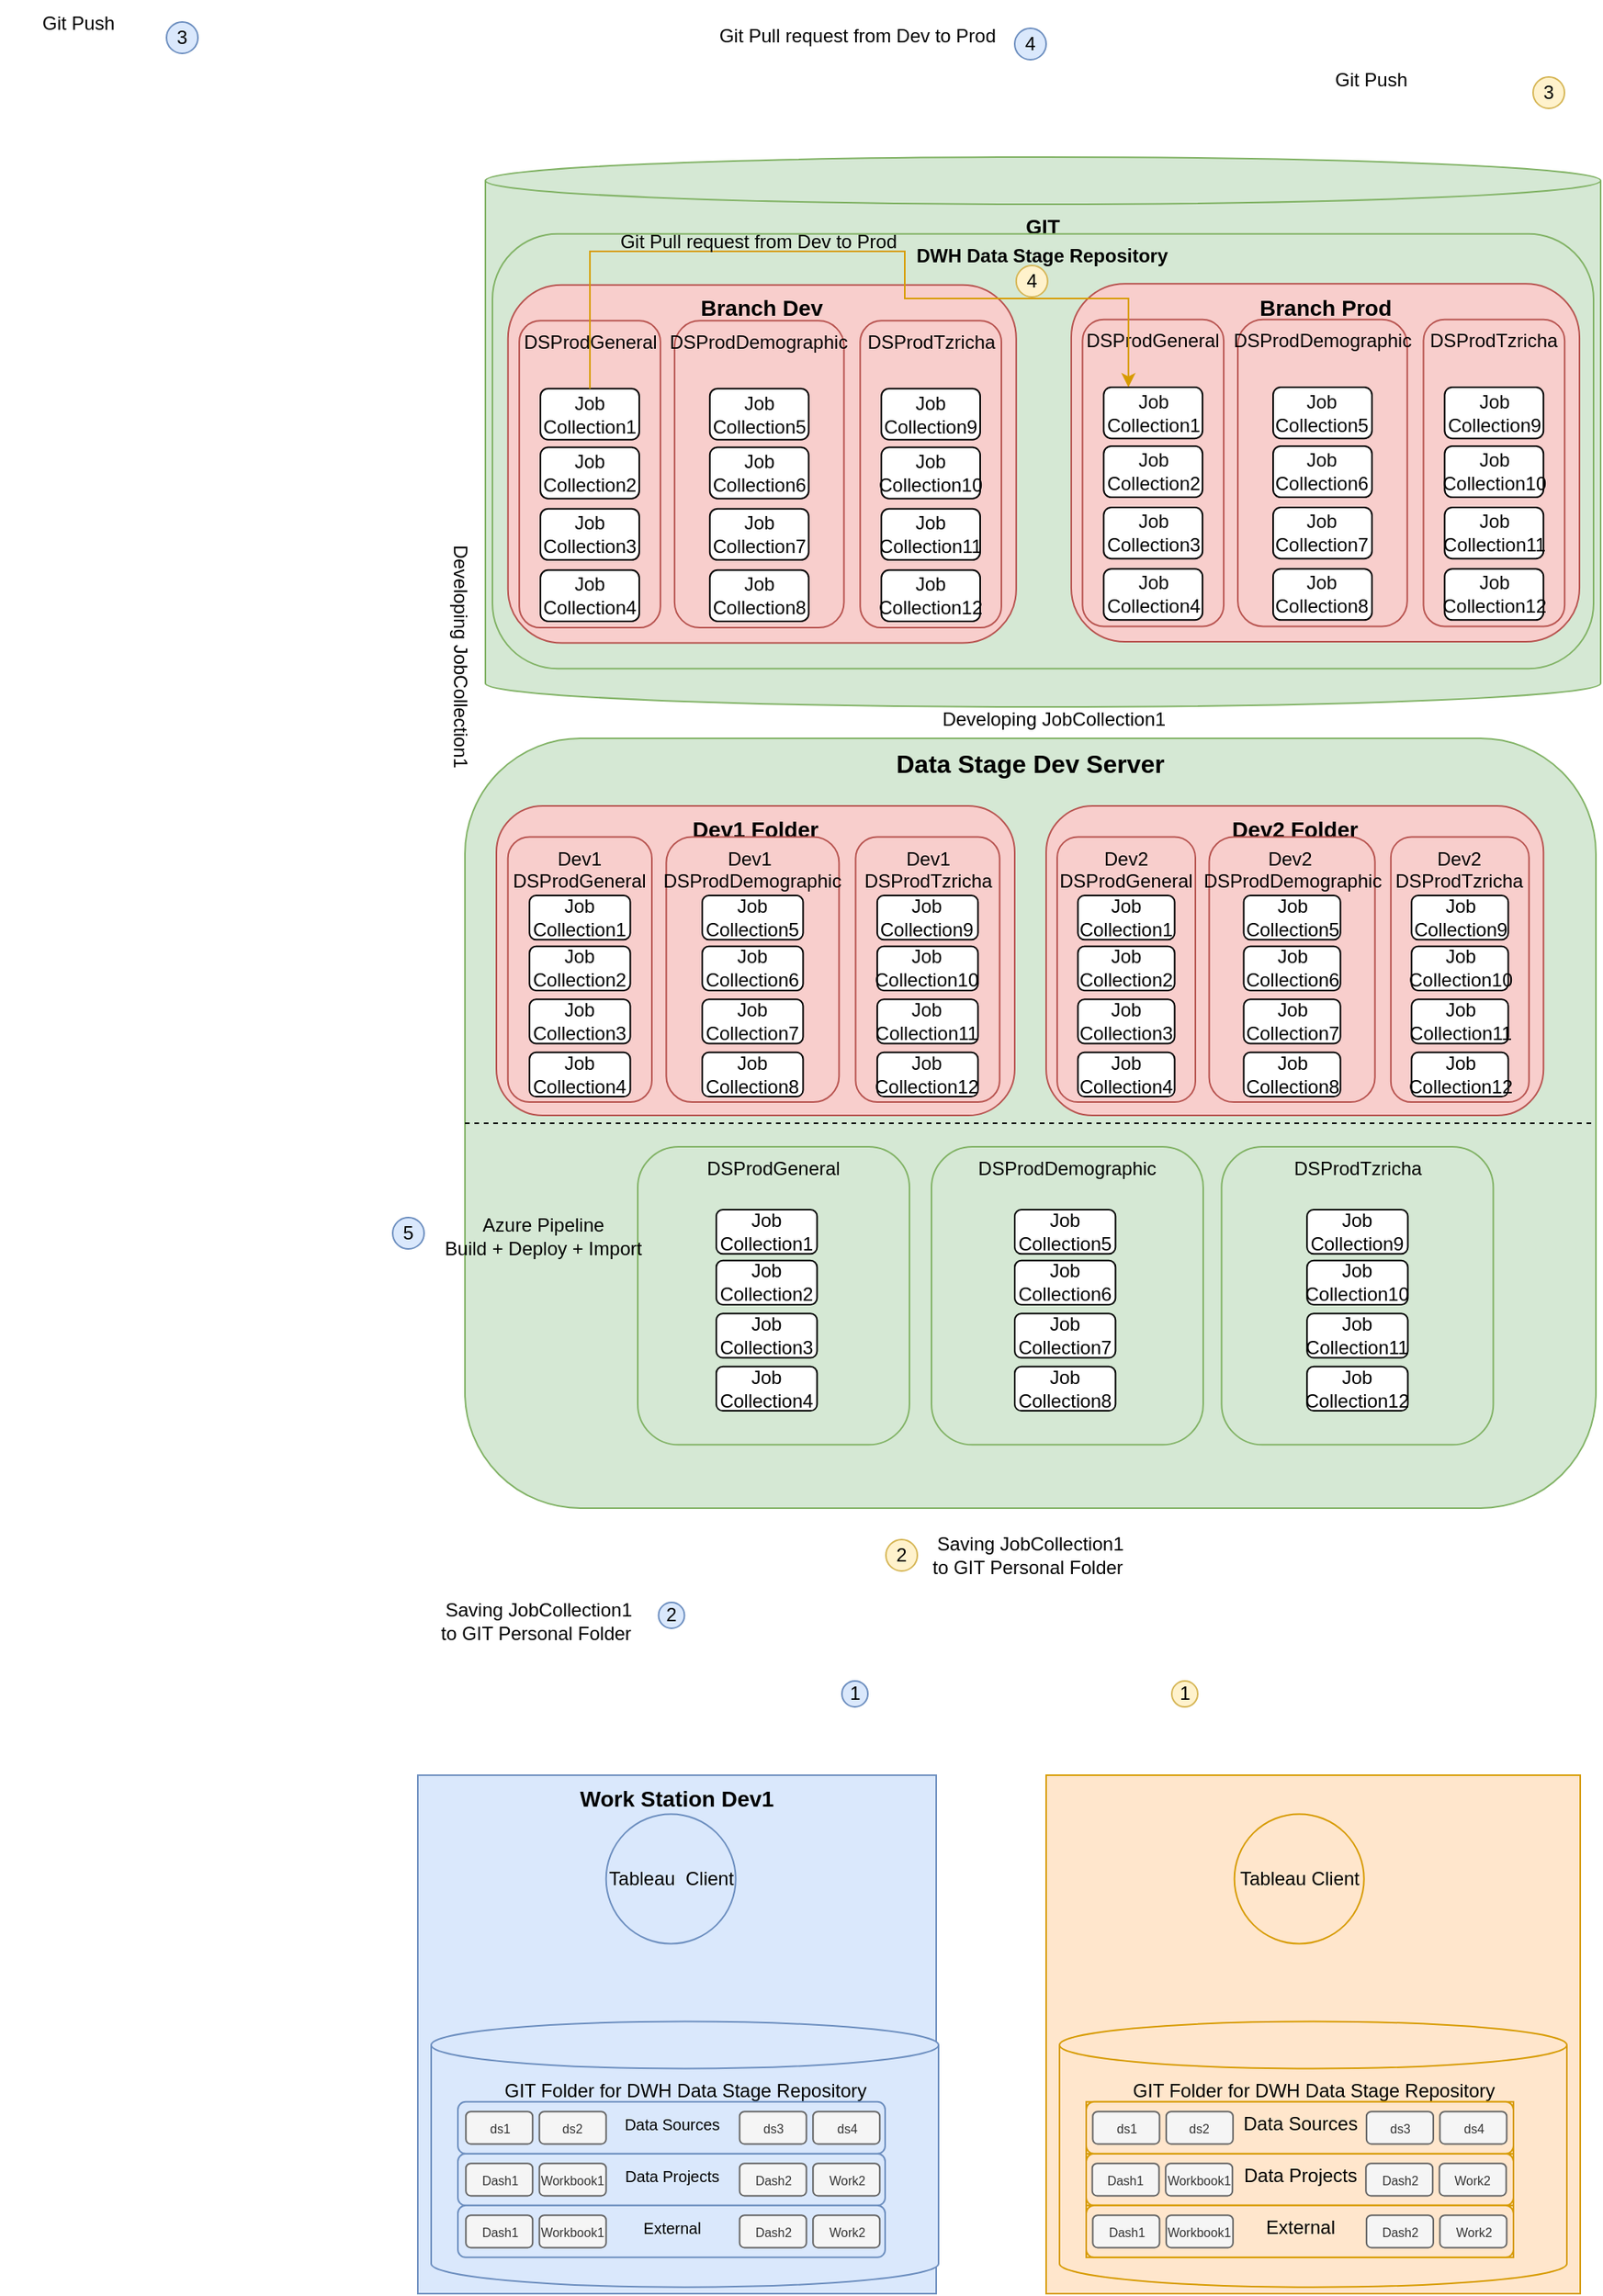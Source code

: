 <mxfile version="21.6.2" type="github">
  <diagram name="‫עמוד-1‬" id="i2Fc2xm11VRdaYwxFgzn">
    <mxGraphModel dx="1434" dy="1876" grid="1" gridSize="10" guides="1" tooltips="1" connect="1" arrows="1" fold="1" page="1" pageScale="1" pageWidth="827" pageHeight="1169" math="0" shadow="0">
      <root>
        <mxCell id="0" />
        <mxCell id="1" parent="0" />
        <mxCell id="d246zdA38Hne-XJqFqv3-174" value="" style="group" parent="1" vertex="1" connectable="0">
          <mxGeometry x="490" y="170" width="720" height="490" as="geometry" />
        </mxCell>
        <mxCell id="d246zdA38Hne-XJqFqv3-11" value="&lt;b&gt;&lt;font style=&quot;font-size: 16px;&quot;&gt;Data Stage Dev Server&lt;/font&gt;&lt;/b&gt;" style="rounded=1;whiteSpace=wrap;html=1;fillColor=#d5e8d4;strokeColor=#82b366;direction=south;verticalAlign=top;" parent="d246zdA38Hne-XJqFqv3-174" vertex="1">
          <mxGeometry width="720" height="490" as="geometry" />
        </mxCell>
        <mxCell id="r5iFqAWKlbIohHAniu_M-5" value="" style="endArrow=none;dashed=1;html=1;rounded=0;exitX=0.5;exitY=1;exitDx=0;exitDy=0;entryX=0.5;entryY=0;entryDx=0;entryDy=0;" parent="d246zdA38Hne-XJqFqv3-174" source="d246zdA38Hne-XJqFqv3-11" target="d246zdA38Hne-XJqFqv3-11" edge="1">
          <mxGeometry width="50" height="50" relative="1" as="geometry">
            <mxPoint x="46.753" y="241.839" as="sourcePoint" />
            <mxPoint x="645.195" y="241.839" as="targetPoint" />
          </mxGeometry>
        </mxCell>
        <mxCell id="d246zdA38Hne-XJqFqv3-79" value="" style="group" parent="d246zdA38Hne-XJqFqv3-174" vertex="1" connectable="0">
          <mxGeometry x="370" y="43" width="316.62" height="197" as="geometry" />
        </mxCell>
        <mxCell id="d246zdA38Hne-XJqFqv3-80" value="Dev2 Folder" style="rounded=1;whiteSpace=wrap;html=1;fillColor=#f8cecc;strokeColor=#b85450;verticalAlign=top;fontStyle=1;fontSize=14;container=0;" parent="d246zdA38Hne-XJqFqv3-79" vertex="1">
          <mxGeometry width="316.62" height="197" as="geometry" />
        </mxCell>
        <mxCell id="d246zdA38Hne-XJqFqv3-81" value="Dev2&lt;br&gt;DSProdGeneral" style="rounded=1;whiteSpace=wrap;html=1;verticalAlign=top;fillColor=#f8cecc;strokeColor=#b85450;container=0;" parent="d246zdA38Hne-XJqFqv3-79" vertex="1">
          <mxGeometry x="7.036" y="19.7" width="87.95" height="168.857" as="geometry" />
        </mxCell>
        <mxCell id="d246zdA38Hne-XJqFqv3-82" value="Dev2&amp;nbsp;&lt;br&gt;DSProdDemographic" style="rounded=1;whiteSpace=wrap;html=1;verticalAlign=top;fillColor=#f8cecc;strokeColor=#b85450;container=0;" parent="d246zdA38Hne-XJqFqv3-79" vertex="1">
          <mxGeometry x="103.781" y="19.7" width="105.54" height="168.857" as="geometry" />
        </mxCell>
        <mxCell id="d246zdA38Hne-XJqFqv3-83" value="Dev2&lt;br&gt;DSProdTzricha" style="rounded=1;whiteSpace=wrap;html=1;verticalAlign=top;fillColor=#f8cecc;strokeColor=#b85450;container=0;" parent="d246zdA38Hne-XJqFqv3-79" vertex="1">
          <mxGeometry x="219.435" y="19.7" width="87.95" height="168.857" as="geometry" />
        </mxCell>
        <mxCell id="d246zdA38Hne-XJqFqv3-84" value="Job Collection1" style="rounded=1;whiteSpace=wrap;html=1;container=0;" parent="d246zdA38Hne-XJqFqv3-79" vertex="1">
          <mxGeometry x="20.229" y="56.989" width="61.565" height="28.143" as="geometry" />
        </mxCell>
        <mxCell id="d246zdA38Hne-XJqFqv3-85" value="Job Collection2" style="rounded=1;whiteSpace=wrap;html=1;container=0;" parent="d246zdA38Hne-XJqFqv3-79" vertex="1">
          <mxGeometry x="20.229" y="89.354" width="61.565" height="28.143" as="geometry" />
        </mxCell>
        <mxCell id="d246zdA38Hne-XJqFqv3-86" value="Job Collection3" style="rounded=1;whiteSpace=wrap;html=1;container=0;" parent="d246zdA38Hne-XJqFqv3-79" vertex="1">
          <mxGeometry x="20.229" y="123.125" width="61.565" height="28.143" as="geometry" />
        </mxCell>
        <mxCell id="d246zdA38Hne-XJqFqv3-87" value="Job Collection4" style="rounded=1;whiteSpace=wrap;html=1;container=0;" parent="d246zdA38Hne-XJqFqv3-79" vertex="1">
          <mxGeometry x="20.229" y="156.896" width="61.565" height="28.143" as="geometry" />
        </mxCell>
        <mxCell id="d246zdA38Hne-XJqFqv3-88" value="Job Collection5" style="rounded=1;whiteSpace=wrap;html=1;container=0;" parent="d246zdA38Hne-XJqFqv3-79" vertex="1">
          <mxGeometry x="125.769" y="56.989" width="61.565" height="28.143" as="geometry" />
        </mxCell>
        <mxCell id="d246zdA38Hne-XJqFqv3-89" value="Job Collection6" style="rounded=1;whiteSpace=wrap;html=1;container=0;" parent="d246zdA38Hne-XJqFqv3-79" vertex="1">
          <mxGeometry x="125.769" y="89.354" width="61.565" height="28.143" as="geometry" />
        </mxCell>
        <mxCell id="d246zdA38Hne-XJqFqv3-90" value="Job Collection7" style="rounded=1;whiteSpace=wrap;html=1;container=0;" parent="d246zdA38Hne-XJqFqv3-79" vertex="1">
          <mxGeometry x="125.769" y="123.125" width="61.565" height="28.143" as="geometry" />
        </mxCell>
        <mxCell id="d246zdA38Hne-XJqFqv3-91" value="Job Collection8" style="rounded=1;whiteSpace=wrap;html=1;container=0;" parent="d246zdA38Hne-XJqFqv3-79" vertex="1">
          <mxGeometry x="125.769" y="156.896" width="61.565" height="28.143" as="geometry" />
        </mxCell>
        <mxCell id="d246zdA38Hne-XJqFqv3-92" value="Job Collection9" style="rounded=1;whiteSpace=wrap;html=1;container=0;" parent="d246zdA38Hne-XJqFqv3-79" vertex="1">
          <mxGeometry x="232.628" y="56.989" width="61.565" height="28.143" as="geometry" />
        </mxCell>
        <mxCell id="d246zdA38Hne-XJqFqv3-93" value="Job Collection10" style="rounded=1;whiteSpace=wrap;html=1;container=0;" parent="d246zdA38Hne-XJqFqv3-79" vertex="1">
          <mxGeometry x="232.628" y="89.354" width="61.565" height="28.143" as="geometry" />
        </mxCell>
        <mxCell id="d246zdA38Hne-XJqFqv3-94" value="Job Collection11" style="rounded=1;whiteSpace=wrap;html=1;container=0;" parent="d246zdA38Hne-XJqFqv3-79" vertex="1">
          <mxGeometry x="232.628" y="123.125" width="61.565" height="28.143" as="geometry" />
        </mxCell>
        <mxCell id="d246zdA38Hne-XJqFqv3-95" value="Job Collection12" style="rounded=1;whiteSpace=wrap;html=1;container=0;" parent="d246zdA38Hne-XJqFqv3-79" vertex="1">
          <mxGeometry x="232.628" y="156.896" width="61.565" height="28.143" as="geometry" />
        </mxCell>
        <mxCell id="d246zdA38Hne-XJqFqv3-78" value="" style="group" parent="d246zdA38Hne-XJqFqv3-174" vertex="1" connectable="0">
          <mxGeometry x="20" y="43" width="330" height="197" as="geometry" />
        </mxCell>
        <mxCell id="d246zdA38Hne-XJqFqv3-13" value="Dev1 Folder" style="rounded=1;whiteSpace=wrap;html=1;fillColor=#f8cecc;strokeColor=#b85450;verticalAlign=top;fontStyle=1;fontSize=14;container=0;" parent="d246zdA38Hne-XJqFqv3-78" vertex="1">
          <mxGeometry width="330" height="197" as="geometry" />
        </mxCell>
        <mxCell id="d246zdA38Hne-XJqFqv3-9" value="Dev1 &lt;br&gt;DSProdGeneral" style="rounded=1;whiteSpace=wrap;html=1;verticalAlign=top;fillColor=#f8cecc;strokeColor=#b85450;container=0;" parent="d246zdA38Hne-XJqFqv3-78" vertex="1">
          <mxGeometry x="7.333" y="19.7" width="91.667" height="168.857" as="geometry" />
        </mxCell>
        <mxCell id="d246zdA38Hne-XJqFqv3-12" value="Dev1&amp;nbsp;&lt;br&gt;DSProdDemographic" style="rounded=1;whiteSpace=wrap;html=1;verticalAlign=top;fillColor=#f8cecc;strokeColor=#b85450;container=0;" parent="d246zdA38Hne-XJqFqv3-78" vertex="1">
          <mxGeometry x="108.167" y="19.7" width="110.0" height="168.857" as="geometry" />
        </mxCell>
        <mxCell id="d246zdA38Hne-XJqFqv3-14" value="Dev1&lt;br&gt;DSProdTzricha" style="rounded=1;whiteSpace=wrap;html=1;verticalAlign=top;fillColor=#f8cecc;strokeColor=#b85450;container=0;" parent="d246zdA38Hne-XJqFqv3-78" vertex="1">
          <mxGeometry x="228.708" y="19.7" width="91.667" height="168.857" as="geometry" />
        </mxCell>
        <mxCell id="r5iFqAWKlbIohHAniu_M-6" value="Job Collection1" style="rounded=1;whiteSpace=wrap;html=1;container=0;" parent="d246zdA38Hne-XJqFqv3-78" vertex="1">
          <mxGeometry x="21.083" y="56.989" width="64.167" height="28.143" as="geometry" />
        </mxCell>
        <mxCell id="d246zdA38Hne-XJqFqv3-28" value="Job Collection2" style="rounded=1;whiteSpace=wrap;html=1;container=0;" parent="d246zdA38Hne-XJqFqv3-78" vertex="1">
          <mxGeometry x="21.083" y="89.354" width="64.167" height="28.143" as="geometry" />
        </mxCell>
        <mxCell id="d246zdA38Hne-XJqFqv3-29" value="Job Collection3" style="rounded=1;whiteSpace=wrap;html=1;container=0;" parent="d246zdA38Hne-XJqFqv3-78" vertex="1">
          <mxGeometry x="21.083" y="123.125" width="64.167" height="28.143" as="geometry" />
        </mxCell>
        <mxCell id="d246zdA38Hne-XJqFqv3-30" value="Job Collection4" style="rounded=1;whiteSpace=wrap;html=1;container=0;" parent="d246zdA38Hne-XJqFqv3-78" vertex="1">
          <mxGeometry x="21.083" y="156.896" width="64.167" height="28.143" as="geometry" />
        </mxCell>
        <mxCell id="d246zdA38Hne-XJqFqv3-31" value="Job Collection5" style="rounded=1;whiteSpace=wrap;html=1;container=0;" parent="d246zdA38Hne-XJqFqv3-78" vertex="1">
          <mxGeometry x="131.083" y="56.989" width="64.167" height="28.143" as="geometry" />
        </mxCell>
        <mxCell id="d246zdA38Hne-XJqFqv3-32" value="Job Collection6" style="rounded=1;whiteSpace=wrap;html=1;container=0;" parent="d246zdA38Hne-XJqFqv3-78" vertex="1">
          <mxGeometry x="131.083" y="89.354" width="64.167" height="28.143" as="geometry" />
        </mxCell>
        <mxCell id="d246zdA38Hne-XJqFqv3-33" value="Job Collection7" style="rounded=1;whiteSpace=wrap;html=1;container=0;" parent="d246zdA38Hne-XJqFqv3-78" vertex="1">
          <mxGeometry x="131.083" y="123.125" width="64.167" height="28.143" as="geometry" />
        </mxCell>
        <mxCell id="d246zdA38Hne-XJqFqv3-34" value="Job Collection8" style="rounded=1;whiteSpace=wrap;html=1;container=0;" parent="d246zdA38Hne-XJqFqv3-78" vertex="1">
          <mxGeometry x="131.083" y="156.896" width="64.167" height="28.143" as="geometry" />
        </mxCell>
        <mxCell id="d246zdA38Hne-XJqFqv3-35" value="Job Collection9" style="rounded=1;whiteSpace=wrap;html=1;container=0;" parent="d246zdA38Hne-XJqFqv3-78" vertex="1">
          <mxGeometry x="242.458" y="56.989" width="64.167" height="28.143" as="geometry" />
        </mxCell>
        <mxCell id="d246zdA38Hne-XJqFqv3-36" value="Job Collection10" style="rounded=1;whiteSpace=wrap;html=1;container=0;" parent="d246zdA38Hne-XJqFqv3-78" vertex="1">
          <mxGeometry x="242.458" y="89.354" width="64.167" height="28.143" as="geometry" />
        </mxCell>
        <mxCell id="d246zdA38Hne-XJqFqv3-37" value="Job Collection11" style="rounded=1;whiteSpace=wrap;html=1;container=0;" parent="d246zdA38Hne-XJqFqv3-78" vertex="1">
          <mxGeometry x="242.458" y="123.125" width="64.167" height="28.143" as="geometry" />
        </mxCell>
        <mxCell id="d246zdA38Hne-XJqFqv3-38" value="Job Collection12" style="rounded=1;whiteSpace=wrap;html=1;container=0;" parent="d246zdA38Hne-XJqFqv3-78" vertex="1">
          <mxGeometry x="242.458" y="156.896" width="64.167" height="28.143" as="geometry" />
        </mxCell>
        <mxCell id="d246zdA38Hne-XJqFqv3-223" value="DSProdTzricha" style="rounded=1;whiteSpace=wrap;html=1;verticalAlign=top;fillColor=#d5e8d4;strokeColor=#82b366;" parent="d246zdA38Hne-XJqFqv3-174" vertex="1">
          <mxGeometry x="481.681" y="260.003" width="172.987" height="189.677" as="geometry" />
        </mxCell>
        <mxCell id="d246zdA38Hne-XJqFqv3-224" value="DSProdDemographic" style="rounded=1;whiteSpace=wrap;html=1;verticalAlign=top;fillColor=#d5e8d4;strokeColor=#82b366;" parent="d246zdA38Hne-XJqFqv3-174" vertex="1">
          <mxGeometry x="297.008" y="260.003" width="172.987" height="189.677" as="geometry" />
        </mxCell>
        <mxCell id="d246zdA38Hne-XJqFqv3-6" value="DSProdGeneral" style="rounded=1;whiteSpace=wrap;html=1;verticalAlign=top;fillColor=#d5e8d4;strokeColor=#82b366;" parent="d246zdA38Hne-XJqFqv3-174" vertex="1">
          <mxGeometry x="109.995" y="260.003" width="172.987" height="189.677" as="geometry" />
        </mxCell>
        <mxCell id="d246zdA38Hne-XJqFqv3-271" value="Job Collection1" style="rounded=1;whiteSpace=wrap;html=1;container=0;" parent="d246zdA38Hne-XJqFqv3-174" vertex="1">
          <mxGeometry x="160.003" y="299.999" width="64.167" height="28.143" as="geometry" />
        </mxCell>
        <mxCell id="d246zdA38Hne-XJqFqv3-272" value="Job Collection2" style="rounded=1;whiteSpace=wrap;html=1;container=0;" parent="d246zdA38Hne-XJqFqv3-174" vertex="1">
          <mxGeometry x="160.003" y="332.364" width="64.167" height="28.143" as="geometry" />
        </mxCell>
        <mxCell id="d246zdA38Hne-XJqFqv3-273" value="Job Collection3" style="rounded=1;whiteSpace=wrap;html=1;container=0;" parent="d246zdA38Hne-XJqFqv3-174" vertex="1">
          <mxGeometry x="160.003" y="366.135" width="64.167" height="28.143" as="geometry" />
        </mxCell>
        <mxCell id="d246zdA38Hne-XJqFqv3-274" value="Job Collection4" style="rounded=1;whiteSpace=wrap;html=1;container=0;" parent="d246zdA38Hne-XJqFqv3-174" vertex="1">
          <mxGeometry x="160.003" y="399.906" width="64.167" height="28.143" as="geometry" />
        </mxCell>
        <mxCell id="d246zdA38Hne-XJqFqv3-275" value="Job Collection5" style="rounded=1;whiteSpace=wrap;html=1;container=0;" parent="d246zdA38Hne-XJqFqv3-174" vertex="1">
          <mxGeometry x="350.003" y="299.999" width="64.167" height="28.143" as="geometry" />
        </mxCell>
        <mxCell id="d246zdA38Hne-XJqFqv3-276" value="Job Collection6" style="rounded=1;whiteSpace=wrap;html=1;container=0;" parent="d246zdA38Hne-XJqFqv3-174" vertex="1">
          <mxGeometry x="350.003" y="332.364" width="64.167" height="28.143" as="geometry" />
        </mxCell>
        <mxCell id="d246zdA38Hne-XJqFqv3-277" value="Job Collection7" style="rounded=1;whiteSpace=wrap;html=1;container=0;" parent="d246zdA38Hne-XJqFqv3-174" vertex="1">
          <mxGeometry x="350.003" y="366.135" width="64.167" height="28.143" as="geometry" />
        </mxCell>
        <mxCell id="d246zdA38Hne-XJqFqv3-278" value="Job Collection8" style="rounded=1;whiteSpace=wrap;html=1;container=0;" parent="d246zdA38Hne-XJqFqv3-174" vertex="1">
          <mxGeometry x="350.003" y="399.906" width="64.167" height="28.143" as="geometry" />
        </mxCell>
        <mxCell id="d246zdA38Hne-XJqFqv3-279" value="Job Collection9" style="rounded=1;whiteSpace=wrap;html=1;container=0;" parent="d246zdA38Hne-XJqFqv3-174" vertex="1">
          <mxGeometry x="536.088" y="299.999" width="64.167" height="28.143" as="geometry" />
        </mxCell>
        <mxCell id="d246zdA38Hne-XJqFqv3-280" value="Job Collection10" style="rounded=1;whiteSpace=wrap;html=1;container=0;" parent="d246zdA38Hne-XJqFqv3-174" vertex="1">
          <mxGeometry x="536.088" y="332.364" width="64.167" height="28.143" as="geometry" />
        </mxCell>
        <mxCell id="d246zdA38Hne-XJqFqv3-281" value="Job Collection11" style="rounded=1;whiteSpace=wrap;html=1;container=0;" parent="d246zdA38Hne-XJqFqv3-174" vertex="1">
          <mxGeometry x="536.088" y="366.135" width="64.167" height="28.143" as="geometry" />
        </mxCell>
        <mxCell id="d246zdA38Hne-XJqFqv3-282" value="Job Collection12" style="rounded=1;whiteSpace=wrap;html=1;container=0;" parent="d246zdA38Hne-XJqFqv3-174" vertex="1">
          <mxGeometry x="536.088" y="399.906" width="64.167" height="28.143" as="geometry" />
        </mxCell>
        <mxCell id="d246zdA38Hne-XJqFqv3-175" value="" style="group;fillColor=#ffe6cc;strokeColor=#d79b00;" parent="1" vertex="1" connectable="0">
          <mxGeometry x="860" y="830" width="340" height="330" as="geometry" />
        </mxCell>
        <mxCell id="d246zdA38Hne-XJqFqv3-177" value="Tableau Client" style="ellipse;whiteSpace=wrap;html=1;aspect=fixed;fillColor=#ffe6cc;strokeColor=#d79b00;" parent="d246zdA38Hne-XJqFqv3-175" vertex="1">
          <mxGeometry x="119.85" y="24.75" width="82.5" height="82.5" as="geometry" />
        </mxCell>
        <mxCell id="d246zdA38Hne-XJqFqv3-178" value="GIT Folder for DWH Data Stage Repository" style="shape=cylinder3;whiteSpace=wrap;html=1;boundedLbl=1;backgroundOutline=1;size=15;fillColor=#ffe6cc;strokeColor=#d79b00;verticalAlign=top;" parent="d246zdA38Hne-XJqFqv3-175" vertex="1">
          <mxGeometry x="8.5" y="156.75" width="323" height="169.125" as="geometry" />
        </mxCell>
        <mxCell id="d246zdA38Hne-XJqFqv3-181" value="" style="group;fillColor=#ffe6cc;strokeColor=#d79b00;" parent="d246zdA38Hne-XJqFqv3-175" vertex="1" connectable="0">
          <mxGeometry x="25.5" y="240.9" width="272" height="33" as="geometry" />
        </mxCell>
        <mxCell id="d246zdA38Hne-XJqFqv3-182" value="Data Projects" style="rounded=1;whiteSpace=wrap;html=1;fillColor=#ffe6cc;strokeColor=#d79b00;verticalAlign=top;" parent="d246zdA38Hne-XJqFqv3-181" vertex="1">
          <mxGeometry width="272" height="33" as="geometry" />
        </mxCell>
        <mxCell id="yuexsXdvfjhhzSVvDChW-5" value="&lt;font style=&quot;font-size: 8px;&quot;&gt;Dash1&lt;/font&gt;" style="rounded=1;whiteSpace=wrap;html=1;container=0;fillColor=#f5f5f5;fontColor=#333333;strokeColor=#666666;" vertex="1" parent="d246zdA38Hne-XJqFqv3-181">
          <mxGeometry x="3.85" y="6.188" width="42.5" height="20.625" as="geometry" />
        </mxCell>
        <mxCell id="yuexsXdvfjhhzSVvDChW-6" value="&lt;font style=&quot;font-size: 8px;&quot;&gt;Workbook1&lt;/font&gt;" style="rounded=1;whiteSpace=wrap;html=1;container=0;fillColor=#f5f5f5;fontColor=#333333;strokeColor=#666666;" vertex="1" parent="d246zdA38Hne-XJqFqv3-181">
          <mxGeometry x="50.6" y="6.188" width="42.5" height="20.625" as="geometry" />
        </mxCell>
        <mxCell id="yuexsXdvfjhhzSVvDChW-7" value="&lt;font style=&quot;font-size: 8px;&quot;&gt;Dash2&lt;/font&gt;" style="rounded=1;whiteSpace=wrap;html=1;container=0;fillColor=#f5f5f5;fontColor=#333333;strokeColor=#666666;" vertex="1" parent="d246zdA38Hne-XJqFqv3-181">
          <mxGeometry x="178.1" y="6.188" width="42.5" height="20.625" as="geometry" />
        </mxCell>
        <mxCell id="yuexsXdvfjhhzSVvDChW-8" value="&lt;font style=&quot;font-size: 8px;&quot;&gt;Work2&lt;/font&gt;" style="rounded=1;whiteSpace=wrap;html=1;container=0;fillColor=#f5f5f5;fontColor=#333333;strokeColor=#666666;" vertex="1" parent="d246zdA38Hne-XJqFqv3-181">
          <mxGeometry x="224.85" y="6.188" width="42.5" height="20.625" as="geometry" />
        </mxCell>
        <mxCell id="d246zdA38Hne-XJqFqv3-187" value="" style="group;fillColor=#ffe6cc;strokeColor=#d79b00;" parent="d246zdA38Hne-XJqFqv3-175" vertex="1" connectable="0">
          <mxGeometry x="25.5" y="273.9" width="272" height="33" as="geometry" />
        </mxCell>
        <mxCell id="d246zdA38Hne-XJqFqv3-188" value="External" style="rounded=1;whiteSpace=wrap;html=1;fillColor=#ffe6cc;strokeColor=#d79b00;verticalAlign=top;" parent="d246zdA38Hne-XJqFqv3-187" vertex="1">
          <mxGeometry width="272" height="33" as="geometry" />
        </mxCell>
        <mxCell id="yuexsXdvfjhhzSVvDChW-9" value="&lt;font style=&quot;font-size: 8px;&quot;&gt;Dash1&lt;/font&gt;" style="rounded=1;whiteSpace=wrap;html=1;container=0;fillColor=#f5f5f5;fontColor=#333333;strokeColor=#666666;" vertex="1" parent="d246zdA38Hne-XJqFqv3-187">
          <mxGeometry x="4.19" y="6.188" width="42.5" height="20.625" as="geometry" />
        </mxCell>
        <mxCell id="yuexsXdvfjhhzSVvDChW-10" value="&lt;font style=&quot;font-size: 8px;&quot;&gt;Workbook1&lt;/font&gt;" style="rounded=1;whiteSpace=wrap;html=1;container=0;fillColor=#f5f5f5;fontColor=#333333;strokeColor=#666666;" vertex="1" parent="d246zdA38Hne-XJqFqv3-187">
          <mxGeometry x="50.94" y="6.188" width="42.5" height="20.625" as="geometry" />
        </mxCell>
        <mxCell id="yuexsXdvfjhhzSVvDChW-11" value="&lt;font style=&quot;font-size: 8px;&quot;&gt;Dash2&lt;/font&gt;" style="rounded=1;whiteSpace=wrap;html=1;container=0;fillColor=#f5f5f5;fontColor=#333333;strokeColor=#666666;" vertex="1" parent="d246zdA38Hne-XJqFqv3-187">
          <mxGeometry x="178.44" y="6.188" width="42.5" height="20.625" as="geometry" />
        </mxCell>
        <mxCell id="yuexsXdvfjhhzSVvDChW-12" value="&lt;font style=&quot;font-size: 8px;&quot;&gt;Work2&lt;/font&gt;" style="rounded=1;whiteSpace=wrap;html=1;container=0;fillColor=#f5f5f5;fontColor=#333333;strokeColor=#666666;" vertex="1" parent="d246zdA38Hne-XJqFqv3-187">
          <mxGeometry x="225.19" y="6.188" width="42.5" height="20.625" as="geometry" />
        </mxCell>
        <mxCell id="d246zdA38Hne-XJqFqv3-193" value="" style="group;fillColor=#ffe6cc;strokeColor=#d79b00;" parent="d246zdA38Hne-XJqFqv3-175" vertex="1" connectable="0">
          <mxGeometry x="25.5" y="207.9" width="272" height="33" as="geometry" />
        </mxCell>
        <mxCell id="d246zdA38Hne-XJqFqv3-194" value="Data Sources" style="rounded=1;whiteSpace=wrap;html=1;fillColor=#ffe6cc;strokeColor=#d79b00;verticalAlign=top;" parent="d246zdA38Hne-XJqFqv3-193" vertex="1">
          <mxGeometry width="272" height="33" as="geometry" />
        </mxCell>
        <mxCell id="yuexsXdvfjhhzSVvDChW-1" value="&lt;font style=&quot;font-size: 8px;&quot;&gt;ds1&lt;/font&gt;" style="rounded=1;whiteSpace=wrap;html=1;container=0;fillColor=#f5f5f5;fontColor=#333333;strokeColor=#666666;" vertex="1" parent="d246zdA38Hne-XJqFqv3-193">
          <mxGeometry x="4.19" y="6.188" width="42.5" height="20.625" as="geometry" />
        </mxCell>
        <mxCell id="yuexsXdvfjhhzSVvDChW-2" value="&lt;font style=&quot;font-size: 8px;&quot;&gt;ds2&lt;/font&gt;" style="rounded=1;whiteSpace=wrap;html=1;container=0;fillColor=#f5f5f5;fontColor=#333333;strokeColor=#666666;" vertex="1" parent="d246zdA38Hne-XJqFqv3-193">
          <mxGeometry x="50.94" y="6.188" width="42.5" height="20.625" as="geometry" />
        </mxCell>
        <mxCell id="yuexsXdvfjhhzSVvDChW-3" value="&lt;font style=&quot;font-size: 8px;&quot;&gt;ds3&lt;/font&gt;" style="rounded=1;whiteSpace=wrap;html=1;container=0;fillColor=#f5f5f5;fontColor=#333333;strokeColor=#666666;" vertex="1" parent="d246zdA38Hne-XJqFqv3-193">
          <mxGeometry x="178.44" y="6.188" width="42.5" height="20.625" as="geometry" />
        </mxCell>
        <mxCell id="yuexsXdvfjhhzSVvDChW-4" value="&lt;font style=&quot;font-size: 8px;&quot;&gt;ds4&lt;/font&gt;" style="rounded=1;whiteSpace=wrap;html=1;container=0;fillColor=#f5f5f5;fontColor=#333333;strokeColor=#666666;" vertex="1" parent="d246zdA38Hne-XJqFqv3-193">
          <mxGeometry x="225.19" y="6.188" width="42.5" height="20.625" as="geometry" />
        </mxCell>
        <mxCell id="d246zdA38Hne-XJqFqv3-173" value="" style="group" parent="1" vertex="1" connectable="0">
          <mxGeometry x="503" y="-200" width="710" height="350" as="geometry" />
        </mxCell>
        <mxCell id="r5iFqAWKlbIohHAniu_M-11" value="&lt;font size=&quot;1&quot; style=&quot;&quot;&gt;&lt;b style=&quot;font-size: 13px;&quot;&gt;GIT&lt;/b&gt;&lt;/font&gt;" style="shape=cylinder3;whiteSpace=wrap;html=1;boundedLbl=1;backgroundOutline=1;size=15;verticalAlign=top;fillColor=#d5e8d4;strokeColor=#82b366;" parent="d246zdA38Hne-XJqFqv3-173" vertex="1">
          <mxGeometry width="710" height="350" as="geometry" />
        </mxCell>
        <mxCell id="d246zdA38Hne-XJqFqv3-59" value="&lt;font style=&quot;font-size: 12px;&quot;&gt;&lt;b&gt;DWH Data Stage Repository&lt;/b&gt;&lt;/font&gt;" style="rounded=1;whiteSpace=wrap;html=1;fillColor=#d5e8d4;strokeColor=#82b366;verticalAlign=top;" parent="d246zdA38Hne-XJqFqv3-173" vertex="1">
          <mxGeometry x="4.494" y="48.837" width="701.013" height="276.744" as="geometry" />
        </mxCell>
        <mxCell id="d246zdA38Hne-XJqFqv3-96" value="" style="group" parent="d246zdA38Hne-XJqFqv3-173" vertex="1" connectable="0">
          <mxGeometry x="14.38" y="81.395" width="323.544" height="238.605" as="geometry" />
        </mxCell>
        <mxCell id="d246zdA38Hne-XJqFqv3-97" value="Branch Dev" style="rounded=1;whiteSpace=wrap;html=1;fillColor=#f8cecc;strokeColor=#b85450;verticalAlign=top;fontStyle=1;fontSize=14;container=0;" parent="d246zdA38Hne-XJqFqv3-96" vertex="1">
          <mxGeometry width="323.544" height="227.907" as="geometry" />
        </mxCell>
        <mxCell id="d246zdA38Hne-XJqFqv3-98" value="DSProdGeneral" style="rounded=1;whiteSpace=wrap;html=1;verticalAlign=top;fillColor=#f8cecc;strokeColor=#b85450;container=0;" parent="d246zdA38Hne-XJqFqv3-96" vertex="1">
          <mxGeometry x="7.19" y="22.791" width="89.873" height="195.349" as="geometry" />
        </mxCell>
        <mxCell id="d246zdA38Hne-XJqFqv3-99" value="DSProdDemographic" style="rounded=1;whiteSpace=wrap;html=1;verticalAlign=top;fillColor=#f8cecc;strokeColor=#b85450;container=0;" parent="d246zdA38Hne-XJqFqv3-96" vertex="1">
          <mxGeometry x="106.051" y="22.791" width="107.848" height="195.349" as="geometry" />
        </mxCell>
        <mxCell id="d246zdA38Hne-XJqFqv3-100" value="DSProdTzricha" style="rounded=1;whiteSpace=wrap;html=1;verticalAlign=top;fillColor=#f8cecc;strokeColor=#b85450;container=0;" parent="d246zdA38Hne-XJqFqv3-96" vertex="1">
          <mxGeometry x="224.234" y="22.791" width="89.873" height="195.349" as="geometry" />
        </mxCell>
        <mxCell id="d246zdA38Hne-XJqFqv3-101" value="Job Collection1" style="rounded=1;whiteSpace=wrap;html=1;container=0;" parent="d246zdA38Hne-XJqFqv3-96" vertex="1">
          <mxGeometry x="20.671" y="65.93" width="62.911" height="32.558" as="geometry" />
        </mxCell>
        <mxCell id="d246zdA38Hne-XJqFqv3-102" value="Job Collection2" style="rounded=1;whiteSpace=wrap;html=1;container=0;" parent="d246zdA38Hne-XJqFqv3-96" vertex="1">
          <mxGeometry x="20.671" y="103.372" width="62.911" height="32.558" as="geometry" />
        </mxCell>
        <mxCell id="d246zdA38Hne-XJqFqv3-103" value="Job Collection3" style="rounded=1;whiteSpace=wrap;html=1;container=0;" parent="d246zdA38Hne-XJqFqv3-96" vertex="1">
          <mxGeometry x="20.671" y="142.442" width="62.911" height="32.558" as="geometry" />
        </mxCell>
        <mxCell id="d246zdA38Hne-XJqFqv3-104" value="Job Collection4" style="rounded=1;whiteSpace=wrap;html=1;container=0;" parent="d246zdA38Hne-XJqFqv3-96" vertex="1">
          <mxGeometry x="20.671" y="181.512" width="62.911" height="32.558" as="geometry" />
        </mxCell>
        <mxCell id="d246zdA38Hne-XJqFqv3-105" value="Job Collection5" style="rounded=1;whiteSpace=wrap;html=1;container=0;" parent="d246zdA38Hne-XJqFqv3-96" vertex="1">
          <mxGeometry x="128.519" y="65.93" width="62.911" height="32.558" as="geometry" />
        </mxCell>
        <mxCell id="d246zdA38Hne-XJqFqv3-106" value="Job Collection6" style="rounded=1;whiteSpace=wrap;html=1;container=0;" parent="d246zdA38Hne-XJqFqv3-96" vertex="1">
          <mxGeometry x="128.519" y="103.372" width="62.911" height="32.558" as="geometry" />
        </mxCell>
        <mxCell id="d246zdA38Hne-XJqFqv3-107" value="Job Collection7" style="rounded=1;whiteSpace=wrap;html=1;container=0;" parent="d246zdA38Hne-XJqFqv3-96" vertex="1">
          <mxGeometry x="128.519" y="142.442" width="62.911" height="32.558" as="geometry" />
        </mxCell>
        <mxCell id="d246zdA38Hne-XJqFqv3-108" value="Job Collection8" style="rounded=1;whiteSpace=wrap;html=1;container=0;" parent="d246zdA38Hne-XJqFqv3-96" vertex="1">
          <mxGeometry x="128.519" y="181.512" width="62.911" height="32.558" as="geometry" />
        </mxCell>
        <mxCell id="d246zdA38Hne-XJqFqv3-109" value="Job Collection9" style="rounded=1;whiteSpace=wrap;html=1;container=0;" parent="d246zdA38Hne-XJqFqv3-96" vertex="1">
          <mxGeometry x="237.715" y="65.93" width="62.911" height="32.558" as="geometry" />
        </mxCell>
        <mxCell id="d246zdA38Hne-XJqFqv3-110" value="Job Collection10" style="rounded=1;whiteSpace=wrap;html=1;container=0;" parent="d246zdA38Hne-XJqFqv3-96" vertex="1">
          <mxGeometry x="237.715" y="103.372" width="62.911" height="32.558" as="geometry" />
        </mxCell>
        <mxCell id="d246zdA38Hne-XJqFqv3-111" value="Job Collection11" style="rounded=1;whiteSpace=wrap;html=1;container=0;" parent="d246zdA38Hne-XJqFqv3-96" vertex="1">
          <mxGeometry x="237.715" y="142.442" width="62.911" height="32.558" as="geometry" />
        </mxCell>
        <mxCell id="d246zdA38Hne-XJqFqv3-112" value="Job Collection12" style="rounded=1;whiteSpace=wrap;html=1;container=0;" parent="d246zdA38Hne-XJqFqv3-96" vertex="1">
          <mxGeometry x="237.715" y="181.512" width="62.911" height="32.558" as="geometry" />
        </mxCell>
        <mxCell id="d246zdA38Hne-XJqFqv3-226" value="Developing JobCollection1" style="text;html=1;strokeColor=none;fillColor=none;align=center;verticalAlign=middle;whiteSpace=wrap;rounded=0;rotation=90;" parent="d246zdA38Hne-XJqFqv3-96" vertex="1">
          <mxGeometry x="-110.38" y="221.605" width="160" height="30" as="geometry" />
        </mxCell>
        <mxCell id="d246zdA38Hne-XJqFqv3-113" value="" style="group" parent="d246zdA38Hne-XJqFqv3-173" vertex="1" connectable="0">
          <mxGeometry x="372.975" y="80.581" width="323.544" height="227.907" as="geometry" />
        </mxCell>
        <mxCell id="d246zdA38Hne-XJqFqv3-114" value="Branch Prod" style="rounded=1;whiteSpace=wrap;html=1;fillColor=#f8cecc;strokeColor=#b85450;verticalAlign=top;fontStyle=1;fontSize=14;container=0;" parent="d246zdA38Hne-XJqFqv3-113" vertex="1">
          <mxGeometry width="323.544" height="227.907" as="geometry" />
        </mxCell>
        <mxCell id="d246zdA38Hne-XJqFqv3-115" value="DSProdGeneral" style="rounded=1;whiteSpace=wrap;html=1;verticalAlign=top;fillColor=#f8cecc;strokeColor=#b85450;container=0;" parent="d246zdA38Hne-XJqFqv3-113" vertex="1">
          <mxGeometry x="7.19" y="22.791" width="89.873" height="195.349" as="geometry" />
        </mxCell>
        <mxCell id="d246zdA38Hne-XJqFqv3-116" value="DSProdDemographic" style="rounded=1;whiteSpace=wrap;html=1;verticalAlign=top;fillColor=#f8cecc;strokeColor=#b85450;container=0;" parent="d246zdA38Hne-XJqFqv3-113" vertex="1">
          <mxGeometry x="106.051" y="22.791" width="107.848" height="195.349" as="geometry" />
        </mxCell>
        <mxCell id="d246zdA38Hne-XJqFqv3-117" value="DSProdTzricha" style="rounded=1;whiteSpace=wrap;html=1;verticalAlign=top;fillColor=#f8cecc;strokeColor=#b85450;container=0;" parent="d246zdA38Hne-XJqFqv3-113" vertex="1">
          <mxGeometry x="224.234" y="22.791" width="89.873" height="195.349" as="geometry" />
        </mxCell>
        <mxCell id="d246zdA38Hne-XJqFqv3-118" value="Job Collection1" style="rounded=1;whiteSpace=wrap;html=1;container=0;" parent="d246zdA38Hne-XJqFqv3-113" vertex="1">
          <mxGeometry x="20.671" y="65.93" width="62.911" height="32.558" as="geometry" />
        </mxCell>
        <mxCell id="d246zdA38Hne-XJqFqv3-119" value="Job Collection2" style="rounded=1;whiteSpace=wrap;html=1;container=0;" parent="d246zdA38Hne-XJqFqv3-113" vertex="1">
          <mxGeometry x="20.671" y="103.372" width="62.911" height="32.558" as="geometry" />
        </mxCell>
        <mxCell id="d246zdA38Hne-XJqFqv3-120" value="Job Collection3" style="rounded=1;whiteSpace=wrap;html=1;container=0;" parent="d246zdA38Hne-XJqFqv3-113" vertex="1">
          <mxGeometry x="20.671" y="142.442" width="62.911" height="32.558" as="geometry" />
        </mxCell>
        <mxCell id="d246zdA38Hne-XJqFqv3-121" value="Job Collection4" style="rounded=1;whiteSpace=wrap;html=1;container=0;" parent="d246zdA38Hne-XJqFqv3-113" vertex="1">
          <mxGeometry x="20.671" y="181.512" width="62.911" height="32.558" as="geometry" />
        </mxCell>
        <mxCell id="d246zdA38Hne-XJqFqv3-122" value="Job Collection5" style="rounded=1;whiteSpace=wrap;html=1;container=0;" parent="d246zdA38Hne-XJqFqv3-113" vertex="1">
          <mxGeometry x="128.519" y="65.93" width="62.911" height="32.558" as="geometry" />
        </mxCell>
        <mxCell id="d246zdA38Hne-XJqFqv3-123" value="Job Collection6" style="rounded=1;whiteSpace=wrap;html=1;container=0;" parent="d246zdA38Hne-XJqFqv3-113" vertex="1">
          <mxGeometry x="128.519" y="103.372" width="62.911" height="32.558" as="geometry" />
        </mxCell>
        <mxCell id="d246zdA38Hne-XJqFqv3-124" value="Job Collection7" style="rounded=1;whiteSpace=wrap;html=1;container=0;" parent="d246zdA38Hne-XJqFqv3-113" vertex="1">
          <mxGeometry x="128.519" y="142.442" width="62.911" height="32.558" as="geometry" />
        </mxCell>
        <mxCell id="d246zdA38Hne-XJqFqv3-125" value="Job Collection8" style="rounded=1;whiteSpace=wrap;html=1;container=0;" parent="d246zdA38Hne-XJqFqv3-113" vertex="1">
          <mxGeometry x="128.519" y="181.512" width="62.911" height="32.558" as="geometry" />
        </mxCell>
        <mxCell id="d246zdA38Hne-XJqFqv3-126" value="Job Collection9" style="rounded=1;whiteSpace=wrap;html=1;container=0;" parent="d246zdA38Hne-XJqFqv3-113" vertex="1">
          <mxGeometry x="237.715" y="65.93" width="62.911" height="32.558" as="geometry" />
        </mxCell>
        <mxCell id="d246zdA38Hne-XJqFqv3-127" value="Job Collection10" style="rounded=1;whiteSpace=wrap;html=1;container=0;" parent="d246zdA38Hne-XJqFqv3-113" vertex="1">
          <mxGeometry x="237.715" y="103.372" width="62.911" height="32.558" as="geometry" />
        </mxCell>
        <mxCell id="d246zdA38Hne-XJqFqv3-128" value="Job Collection11" style="rounded=1;whiteSpace=wrap;html=1;container=0;" parent="d246zdA38Hne-XJqFqv3-113" vertex="1">
          <mxGeometry x="237.715" y="142.442" width="62.911" height="32.558" as="geometry" />
        </mxCell>
        <mxCell id="d246zdA38Hne-XJqFqv3-129" value="Job Collection12" style="rounded=1;whiteSpace=wrap;html=1;container=0;" parent="d246zdA38Hne-XJqFqv3-113" vertex="1">
          <mxGeometry x="237.715" y="181.512" width="62.911" height="32.558" as="geometry" />
        </mxCell>
        <mxCell id="d246zdA38Hne-XJqFqv3-305" style="edgeStyle=orthogonalEdgeStyle;rounded=0;orthogonalLoop=1;jettySize=auto;html=1;entryX=0.25;entryY=0;entryDx=0;entryDy=0;fillColor=#ffe6cc;strokeColor=#d79b00;" parent="d246zdA38Hne-XJqFqv3-173" source="d246zdA38Hne-XJqFqv3-101" target="d246zdA38Hne-XJqFqv3-118" edge="1">
          <mxGeometry relative="1" as="geometry">
            <Array as="points">
              <mxPoint x="67" y="60" />
              <mxPoint x="267" y="60" />
              <mxPoint x="267" y="90" />
              <mxPoint x="409" y="90" />
            </Array>
          </mxGeometry>
        </mxCell>
        <mxCell id="d246zdA38Hne-XJqFqv3-306" value="4" style="ellipse;whiteSpace=wrap;html=1;aspect=fixed;fillColor=#fff2cc;strokeColor=#d6b656;" parent="d246zdA38Hne-XJqFqv3-173" vertex="1">
          <mxGeometry x="337.92" y="69" width="20" height="20" as="geometry" />
        </mxCell>
        <mxCell id="d246zdA38Hne-XJqFqv3-307" value="Git Pull request from Dev to Prod" style="text;html=1;strokeColor=none;fillColor=none;align=center;verticalAlign=middle;whiteSpace=wrap;rounded=0;rotation=0;" parent="d246zdA38Hne-XJqFqv3-173" vertex="1">
          <mxGeometry x="84.15" y="39" width="180" height="30" as="geometry" />
        </mxCell>
        <mxCell id="d246zdA38Hne-XJqFqv3-199" value="" style="group" parent="1" vertex="1" connectable="0">
          <mxGeometry x="460" y="830" width="340" height="330" as="geometry" />
        </mxCell>
        <mxCell id="d246zdA38Hne-XJqFqv3-200" value="&lt;b&gt;&lt;font style=&quot;font-size: 14px;&quot;&gt;Work Station Dev1&lt;/font&gt;&lt;/b&gt;" style="whiteSpace=wrap;html=1;aspect=fixed;verticalAlign=top;fillColor=#dae8fc;strokeColor=#6c8ebf;" parent="d246zdA38Hne-XJqFqv3-199" vertex="1">
          <mxGeometry width="330" height="330" as="geometry" />
        </mxCell>
        <mxCell id="d246zdA38Hne-XJqFqv3-201" value="Tableau&amp;nbsp;&amp;nbsp;Client" style="ellipse;whiteSpace=wrap;html=1;aspect=fixed;fillColor=#dae8fc;strokeColor=#6c8ebf;" parent="d246zdA38Hne-XJqFqv3-199" vertex="1">
          <mxGeometry x="119.85" y="24.75" width="82.5" height="82.5" as="geometry" />
        </mxCell>
        <mxCell id="d246zdA38Hne-XJqFqv3-202" value="GIT Folder for DWH Data Stage Repository" style="shape=cylinder3;whiteSpace=wrap;html=1;boundedLbl=1;backgroundOutline=1;size=15;fillColor=#dae8fc;strokeColor=#6c8ebf;verticalAlign=top;" parent="d246zdA38Hne-XJqFqv3-199" vertex="1">
          <mxGeometry x="8.5" y="156.75" width="323" height="169.125" as="geometry" />
        </mxCell>
        <mxCell id="d246zdA38Hne-XJqFqv3-205" value="" style="group" parent="d246zdA38Hne-XJqFqv3-199" vertex="1" connectable="0">
          <mxGeometry x="25.5" y="240.9" width="272" height="33" as="geometry" />
        </mxCell>
        <mxCell id="d246zdA38Hne-XJqFqv3-206" value="&lt;font style=&quot;font-size: 10px;&quot;&gt;Data Projects&lt;/font&gt;" style="rounded=1;whiteSpace=wrap;html=1;fillColor=#dae8fc;strokeColor=#6c8ebf;verticalAlign=top;" parent="d246zdA38Hne-XJqFqv3-205" vertex="1">
          <mxGeometry width="272" height="33" as="geometry" />
        </mxCell>
        <mxCell id="d246zdA38Hne-XJqFqv3-207" value="&lt;font style=&quot;font-size: 8px;&quot;&gt;Dash1&lt;/font&gt;" style="rounded=1;whiteSpace=wrap;html=1;container=0;fillColor=#f5f5f5;fontColor=#333333;strokeColor=#666666;" parent="d246zdA38Hne-XJqFqv3-205" vertex="1">
          <mxGeometry x="5.1" y="6.188" width="42.5" height="20.625" as="geometry" />
        </mxCell>
        <mxCell id="d246zdA38Hne-XJqFqv3-208" value="&lt;font style=&quot;font-size: 8px;&quot;&gt;Workbook1&lt;/font&gt;" style="rounded=1;whiteSpace=wrap;html=1;container=0;fillColor=#f5f5f5;fontColor=#333333;strokeColor=#666666;" parent="d246zdA38Hne-XJqFqv3-205" vertex="1">
          <mxGeometry x="51.85" y="6.188" width="42.5" height="20.625" as="geometry" />
        </mxCell>
        <mxCell id="d246zdA38Hne-XJqFqv3-209" value="&lt;font style=&quot;font-size: 8px;&quot;&gt;Dash2&lt;/font&gt;" style="rounded=1;whiteSpace=wrap;html=1;container=0;fillColor=#f5f5f5;fontColor=#333333;strokeColor=#666666;" parent="d246zdA38Hne-XJqFqv3-205" vertex="1">
          <mxGeometry x="179.35" y="6.188" width="42.5" height="20.625" as="geometry" />
        </mxCell>
        <mxCell id="d246zdA38Hne-XJqFqv3-210" value="&lt;font style=&quot;font-size: 8px;&quot;&gt;Work2&lt;/font&gt;" style="rounded=1;whiteSpace=wrap;html=1;container=0;fillColor=#f5f5f5;fontColor=#333333;strokeColor=#666666;" parent="d246zdA38Hne-XJqFqv3-205" vertex="1">
          <mxGeometry x="226.1" y="6.188" width="42.5" height="20.625" as="geometry" />
        </mxCell>
        <mxCell id="d246zdA38Hne-XJqFqv3-211" value="" style="group" parent="d246zdA38Hne-XJqFqv3-199" vertex="1" connectable="0">
          <mxGeometry x="25.5" y="273.9" width="272" height="33" as="geometry" />
        </mxCell>
        <mxCell id="d246zdA38Hne-XJqFqv3-212" value="&lt;font style=&quot;font-size: 10px;&quot;&gt;External&lt;/font&gt;" style="rounded=1;whiteSpace=wrap;html=1;fillColor=#dae8fc;strokeColor=#6c8ebf;verticalAlign=top;" parent="d246zdA38Hne-XJqFqv3-211" vertex="1">
          <mxGeometry width="272" height="33" as="geometry" />
        </mxCell>
        <mxCell id="d246zdA38Hne-XJqFqv3-213" value="&lt;font style=&quot;font-size: 8px;&quot;&gt;Dash1&lt;/font&gt;" style="rounded=1;whiteSpace=wrap;html=1;container=0;fillColor=#f5f5f5;fontColor=#333333;strokeColor=#666666;" parent="d246zdA38Hne-XJqFqv3-211" vertex="1">
          <mxGeometry x="5.1" y="6.188" width="42.5" height="20.625" as="geometry" />
        </mxCell>
        <mxCell id="d246zdA38Hne-XJqFqv3-214" value="&lt;font style=&quot;font-size: 8px;&quot;&gt;Workbook1&lt;/font&gt;" style="rounded=1;whiteSpace=wrap;html=1;container=0;fillColor=#f5f5f5;fontColor=#333333;strokeColor=#666666;" parent="d246zdA38Hne-XJqFqv3-211" vertex="1">
          <mxGeometry x="51.85" y="6.188" width="42.5" height="20.625" as="geometry" />
        </mxCell>
        <mxCell id="d246zdA38Hne-XJqFqv3-215" value="&lt;font style=&quot;font-size: 8px;&quot;&gt;Dash2&lt;/font&gt;" style="rounded=1;whiteSpace=wrap;html=1;container=0;fillColor=#f5f5f5;fontColor=#333333;strokeColor=#666666;" parent="d246zdA38Hne-XJqFqv3-211" vertex="1">
          <mxGeometry x="179.35" y="6.188" width="42.5" height="20.625" as="geometry" />
        </mxCell>
        <mxCell id="d246zdA38Hne-XJqFqv3-216" value="&lt;font style=&quot;font-size: 8px;&quot;&gt;Work2&lt;/font&gt;" style="rounded=1;whiteSpace=wrap;html=1;container=0;fillColor=#f5f5f5;fontColor=#333333;strokeColor=#666666;" parent="d246zdA38Hne-XJqFqv3-211" vertex="1">
          <mxGeometry x="226.1" y="6.188" width="42.5" height="20.625" as="geometry" />
        </mxCell>
        <mxCell id="d246zdA38Hne-XJqFqv3-217" value="" style="group" parent="d246zdA38Hne-XJqFqv3-199" vertex="1" connectable="0">
          <mxGeometry x="25.5" y="207.9" width="272" height="33" as="geometry" />
        </mxCell>
        <mxCell id="d246zdA38Hne-XJqFqv3-218" value="&lt;font style=&quot;font-size: 10px;&quot;&gt;Data Sources&lt;/font&gt;" style="rounded=1;whiteSpace=wrap;html=1;fillColor=#dae8fc;strokeColor=#6c8ebf;verticalAlign=top;" parent="d246zdA38Hne-XJqFqv3-217" vertex="1">
          <mxGeometry width="272" height="33" as="geometry" />
        </mxCell>
        <mxCell id="d246zdA38Hne-XJqFqv3-219" value="&lt;font style=&quot;font-size: 8px;&quot;&gt;ds1&lt;/font&gt;" style="rounded=1;whiteSpace=wrap;html=1;container=0;fillColor=#f5f5f5;fontColor=#333333;strokeColor=#666666;" parent="d246zdA38Hne-XJqFqv3-217" vertex="1">
          <mxGeometry x="5.1" y="6.188" width="42.5" height="20.625" as="geometry" />
        </mxCell>
        <mxCell id="d246zdA38Hne-XJqFqv3-220" value="&lt;font style=&quot;font-size: 8px;&quot;&gt;ds2&lt;/font&gt;" style="rounded=1;whiteSpace=wrap;html=1;container=0;fillColor=#f5f5f5;fontColor=#333333;strokeColor=#666666;" parent="d246zdA38Hne-XJqFqv3-217" vertex="1">
          <mxGeometry x="51.85" y="6.188" width="42.5" height="20.625" as="geometry" />
        </mxCell>
        <mxCell id="d246zdA38Hne-XJqFqv3-221" value="&lt;font style=&quot;font-size: 8px;&quot;&gt;ds3&lt;/font&gt;" style="rounded=1;whiteSpace=wrap;html=1;container=0;fillColor=#f5f5f5;fontColor=#333333;strokeColor=#666666;" parent="d246zdA38Hne-XJqFqv3-217" vertex="1">
          <mxGeometry x="179.35" y="6.188" width="42.5" height="20.625" as="geometry" />
        </mxCell>
        <mxCell id="d246zdA38Hne-XJqFqv3-222" value="&lt;font style=&quot;font-size: 8px;&quot;&gt;ds4&lt;/font&gt;" style="rounded=1;whiteSpace=wrap;html=1;container=0;fillColor=#f5f5f5;fontColor=#333333;strokeColor=#666666;" parent="d246zdA38Hne-XJqFqv3-217" vertex="1">
          <mxGeometry x="226.1" y="6.188" width="42.5" height="20.625" as="geometry" />
        </mxCell>
        <mxCell id="d246zdA38Hne-XJqFqv3-287" value="3" style="ellipse;whiteSpace=wrap;html=1;aspect=fixed;fillColor=#dae8fc;strokeColor=#6c8ebf;" parent="1" vertex="1">
          <mxGeometry x="300" y="-286" width="20" height="20" as="geometry" />
        </mxCell>
        <mxCell id="d246zdA38Hne-XJqFqv3-293" value="Git Pull request from Dev to Prod" style="text;html=1;strokeColor=none;fillColor=none;align=center;verticalAlign=middle;whiteSpace=wrap;rounded=0;rotation=0;" parent="1" vertex="1">
          <mxGeometry x="650" y="-292" width="180" height="30" as="geometry" />
        </mxCell>
        <mxCell id="d246zdA38Hne-XJqFqv3-294" value="Git Push" style="text;html=1;strokeColor=none;fillColor=none;align=center;verticalAlign=middle;whiteSpace=wrap;rounded=0;rotation=0;" parent="1" vertex="1">
          <mxGeometry x="194" y="-300" width="100" height="30" as="geometry" />
        </mxCell>
        <mxCell id="d246zdA38Hne-XJqFqv3-295" value="4" style="ellipse;whiteSpace=wrap;html=1;aspect=fixed;fillColor=#dae8fc;strokeColor=#6c8ebf;" parent="1" vertex="1">
          <mxGeometry x="840" y="-282" width="20" height="20" as="geometry" />
        </mxCell>
        <mxCell id="d246zdA38Hne-XJqFqv3-297" value="Developing JobCollection1" style="text;html=1;strokeColor=none;fillColor=none;align=center;verticalAlign=middle;whiteSpace=wrap;rounded=0;rotation=0;" parent="1" vertex="1">
          <mxGeometry x="785" y="143" width="160" height="30" as="geometry" />
        </mxCell>
        <mxCell id="d246zdA38Hne-XJqFqv3-299" value="Saving JobCollection1&lt;br&gt;to GIT Personal Folder&amp;nbsp;" style="text;html=1;strokeColor=none;fillColor=none;align=center;verticalAlign=middle;whiteSpace=wrap;rounded=0;rotation=0;" parent="1" vertex="1">
          <mxGeometry x="770" y="675" width="160" height="30" as="geometry" />
        </mxCell>
        <mxCell id="d246zdA38Hne-XJqFqv3-301" value="2" style="ellipse;whiteSpace=wrap;html=1;aspect=fixed;fillColor=#fff2cc;strokeColor=#d6b656;" parent="1" vertex="1">
          <mxGeometry x="758" y="680" width="20" height="20" as="geometry" />
        </mxCell>
        <mxCell id="d246zdA38Hne-XJqFqv3-303" value="3" style="ellipse;whiteSpace=wrap;html=1;aspect=fixed;fillColor=#fff2cc;strokeColor=#d6b656;" parent="1" vertex="1">
          <mxGeometry x="1170" y="-251" width="20" height="20" as="geometry" />
        </mxCell>
        <mxCell id="d246zdA38Hne-XJqFqv3-304" value="Git Push" style="text;html=1;strokeColor=none;fillColor=none;align=center;verticalAlign=middle;whiteSpace=wrap;rounded=0;rotation=0;" parent="1" vertex="1">
          <mxGeometry x="977" y="-264" width="180" height="30" as="geometry" />
        </mxCell>
        <mxCell id="lU6CdYUgjC_pBxSl2gmc-2" value="5" style="ellipse;whiteSpace=wrap;html=1;aspect=fixed;fillColor=#dae8fc;strokeColor=#6c8ebf;" parent="1" vertex="1">
          <mxGeometry x="444" y="475" width="20" height="20" as="geometry" />
        </mxCell>
        <mxCell id="lU6CdYUgjC_pBxSl2gmc-3" value="Azure Pipeline&lt;br&gt;Build + Deploy + Import" style="text;html=1;strokeColor=none;fillColor=none;align=center;verticalAlign=middle;whiteSpace=wrap;rounded=0;rotation=0;" parent="1" vertex="1">
          <mxGeometry x="460" y="472" width="160" height="30" as="geometry" />
        </mxCell>
        <mxCell id="d246zdA38Hne-XJqFqv3-269" value="Saving JobCollection1&lt;br&gt;to GIT Personal Folder&amp;nbsp;" style="text;html=1;strokeColor=none;fillColor=none;align=center;verticalAlign=middle;whiteSpace=wrap;rounded=0;rotation=0;" parent="1" vertex="1">
          <mxGeometry x="468.5" y="720.005" width="136" height="24.75" as="geometry" />
        </mxCell>
        <mxCell id="d246zdA38Hne-XJqFqv3-285" value="2" style="ellipse;whiteSpace=wrap;html=1;aspect=fixed;fillColor=#dae8fc;strokeColor=#6c8ebf;" parent="1" vertex="1">
          <mxGeometry x="613.25" y="720" width="16.5" height="16.5" as="geometry" />
        </mxCell>
        <mxCell id="d246zdA38Hne-XJqFqv3-284" value="1" style="ellipse;whiteSpace=wrap;html=1;aspect=fixed;fillColor=#dae8fc;strokeColor=#6c8ebf;" parent="1" vertex="1">
          <mxGeometry x="730" y="769.995" width="16.5" height="16.5" as="geometry" />
        </mxCell>
        <mxCell id="d246zdA38Hne-XJqFqv3-300" value="1" style="ellipse;whiteSpace=wrap;html=1;aspect=fixed;fillColor=#fff2cc;strokeColor=#d6b656;" parent="1" vertex="1">
          <mxGeometry x="940" y="770.005" width="16.5" height="16.5" as="geometry" />
        </mxCell>
      </root>
    </mxGraphModel>
  </diagram>
</mxfile>
